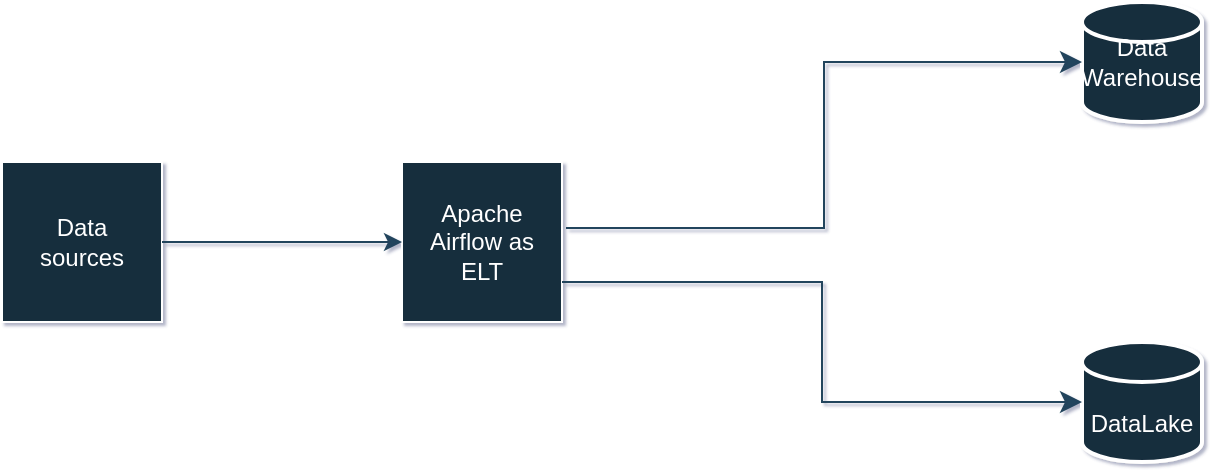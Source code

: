<mxfile version="24.4.6" type="github">
  <diagram name="Page-1" id="HMe04MvFaul-6fBr2Olu">
    <mxGraphModel dx="1364" dy="790" grid="1" gridSize="12" guides="1" tooltips="1" connect="1" arrows="1" fold="1" page="1" pageScale="1" pageWidth="850" pageHeight="1100" background="none" math="0" shadow="1">
      <root>
        <mxCell id="0" />
        <mxCell id="1" parent="0" />
        <mxCell id="DXzOdZyt8kbyVgt-Idxx-1" value="" style="whiteSpace=wrap;html=1;aspect=fixed;labelBackgroundColor=none;fillColor=#182E3E;strokeColor=#FFFFFF;fontColor=#FFFFFF;" vertex="1" parent="1">
          <mxGeometry x="130" y="220" width="80" height="80" as="geometry" />
        </mxCell>
        <mxCell id="DXzOdZyt8kbyVgt-Idxx-3" value="" style="whiteSpace=wrap;html=1;aspect=fixed;labelBackgroundColor=none;fillColor=#182E3E;strokeColor=#FFFFFF;fontColor=#FFFFFF;" vertex="1" parent="1">
          <mxGeometry x="330" y="220" width="80" height="80" as="geometry" />
        </mxCell>
        <mxCell id="DXzOdZyt8kbyVgt-Idxx-5" value="" style="endArrow=classic;html=1;rounded=0;exitX=1;exitY=0.5;exitDx=0;exitDy=0;labelBackgroundColor=none;fontColor=default;strokeColor=#23445D;" edge="1" parent="1" source="DXzOdZyt8kbyVgt-Idxx-1">
          <mxGeometry width="50" height="50" relative="1" as="geometry">
            <mxPoint x="310" y="261" as="sourcePoint" />
            <mxPoint x="330" y="260" as="targetPoint" />
          </mxGeometry>
        </mxCell>
        <mxCell id="DXzOdZyt8kbyVgt-Idxx-10" value="" style="strokeWidth=2;html=1;shape=mxgraph.flowchart.database;whiteSpace=wrap;labelBackgroundColor=none;fillColor=#182E3E;strokeColor=#FFFFFF;fontColor=#FFFFFF;" vertex="1" parent="1">
          <mxGeometry x="670" y="140" width="60" height="60" as="geometry" />
        </mxCell>
        <mxCell id="DXzOdZyt8kbyVgt-Idxx-11" value="" style="strokeWidth=2;html=1;shape=mxgraph.flowchart.database;whiteSpace=wrap;labelBackgroundColor=none;fillColor=#182E3E;strokeColor=#FFFFFF;fontColor=#FFFFFF;" vertex="1" parent="1">
          <mxGeometry x="670" y="310" width="60" height="60" as="geometry" />
        </mxCell>
        <mxCell id="DXzOdZyt8kbyVgt-Idxx-12" value="" style="edgeStyle=elbowEdgeStyle;elbow=horizontal;endArrow=classic;html=1;curved=0;rounded=0;endSize=8;startSize=8;entryX=0;entryY=0.5;entryDx=0;entryDy=0;entryPerimeter=0;exitX=1.025;exitY=0.413;exitDx=0;exitDy=0;exitPerimeter=0;labelBackgroundColor=none;fontColor=default;strokeColor=#23445D;" edge="1" parent="1" source="DXzOdZyt8kbyVgt-Idxx-3" target="DXzOdZyt8kbyVgt-Idxx-10">
          <mxGeometry width="50" height="50" relative="1" as="geometry">
            <mxPoint x="530" y="250" as="sourcePoint" />
            <mxPoint x="580" y="200" as="targetPoint" />
          </mxGeometry>
        </mxCell>
        <mxCell id="DXzOdZyt8kbyVgt-Idxx-13" value="" style="edgeStyle=elbowEdgeStyle;elbow=horizontal;endArrow=classic;html=1;curved=0;rounded=0;endSize=8;startSize=8;entryX=0;entryY=0.5;entryDx=0;entryDy=0;entryPerimeter=0;exitX=1;exitY=0.75;exitDx=0;exitDy=0;labelBackgroundColor=none;fontColor=default;strokeColor=#23445D;" edge="1" parent="1" source="DXzOdZyt8kbyVgt-Idxx-3" target="DXzOdZyt8kbyVgt-Idxx-11">
          <mxGeometry width="50" height="50" relative="1" as="geometry">
            <mxPoint x="530" y="280" as="sourcePoint" />
            <mxPoint x="580" y="230" as="targetPoint" />
          </mxGeometry>
        </mxCell>
        <mxCell id="DXzOdZyt8kbyVgt-Idxx-14" value="Data sources" style="text;html=1;align=center;verticalAlign=middle;whiteSpace=wrap;rounded=0;labelBackgroundColor=none;fontColor=#FFFFFF;" vertex="1" parent="1">
          <mxGeometry x="140" y="245" width="60" height="30" as="geometry" />
        </mxCell>
        <mxCell id="DXzOdZyt8kbyVgt-Idxx-16" value="Apache Airflow as ELT" style="text;html=1;align=center;verticalAlign=middle;whiteSpace=wrap;rounded=0;labelBackgroundColor=none;fontColor=#FFFFFF;" vertex="1" parent="1">
          <mxGeometry x="340" y="245" width="60" height="30" as="geometry" />
        </mxCell>
        <mxCell id="DXzOdZyt8kbyVgt-Idxx-17" value="Data Warehouse" style="text;html=1;align=center;verticalAlign=middle;whiteSpace=wrap;rounded=0;labelBackgroundColor=none;fontColor=#FFFFFF;" vertex="1" parent="1">
          <mxGeometry x="670" y="155" width="60" height="30" as="geometry" />
        </mxCell>
        <mxCell id="DXzOdZyt8kbyVgt-Idxx-18" value="DataLake" style="text;html=1;align=center;verticalAlign=middle;whiteSpace=wrap;rounded=0;labelBackgroundColor=none;fontColor=#FFFFFF;" vertex="1" parent="1">
          <mxGeometry x="670" y="336" width="60" height="30" as="geometry" />
        </mxCell>
      </root>
    </mxGraphModel>
  </diagram>
</mxfile>
